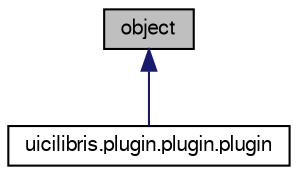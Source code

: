 digraph G
{
  edge [fontname="FreeSans",fontsize="10",labelfontname="FreeSans",labelfontsize="10"];
  node [fontname="FreeSans",fontsize="10",shape=record];
  Node1 [label="object",height=0.2,width=0.4,color="black", fillcolor="grey75", style="filled" fontcolor="black"];
  Node1 -> Node2 [dir="back",color="midnightblue",fontsize="10",style="solid",fontname="FreeSans"];
  Node2 [label="uicilibris.plugin.plugin.plugin",height=0.2,width=0.4,color="black", fillcolor="white", style="filled",URL="$classuicilibris_1_1plugin_1_1plugin_1_1plugin.html",tooltip="Abstract plugin base class."];
}
